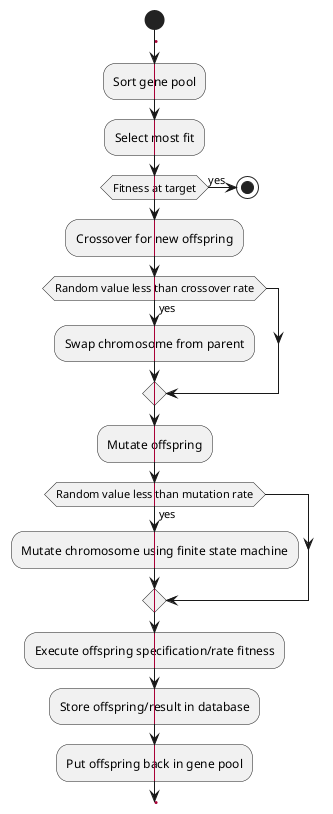 @startuml
start
label ga_loop
:Sort gene pool;
:Select most fit;
if (Fitness at target) then (yes)
  stop
endif
:Crossover for new offspring;
if (Random value less than crossover rate) then (yes)
  :Swap chromosome from parent;
endif
:Mutate offspring;
if (Random value less than mutation rate) then (yes)
  :Mutate chromosome using finite state machine;
endif
:Execute offspring specification/rate fitness;
:Store offspring/result in database;
:Put offspring back in gene pool;
goto ga_loop
@enduml

